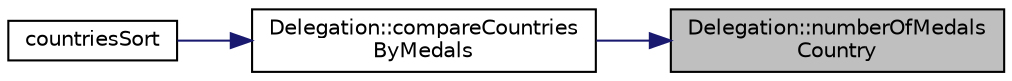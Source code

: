 digraph "Delegation::numberOfMedalsCountry"
{
 // LATEX_PDF_SIZE
  edge [fontname="Helvetica",fontsize="10",labelfontname="Helvetica",labelfontsize="10"];
  node [fontname="Helvetica",fontsize="10",shape=record];
  rankdir="RL";
  Node1 [label="Delegation::numberOfMedals\lCountry",height=0.2,width=0.4,color="black", fillcolor="grey75", style="filled", fontcolor="black",tooltip=" "];
  Node1 -> Node2 [dir="back",color="midnightblue",fontsize="10",style="solid",fontname="Helvetica"];
  Node2 [label="Delegation::compareCountries\lByMedals",height=0.2,width=0.4,color="black", fillcolor="white", style="filled",URL="$class_delegation.html#a9681aaffd0deb00cd44f88dc200c0392",tooltip=" "];
  Node2 -> Node3 [dir="back",color="midnightblue",fontsize="10",style="solid",fontname="Helvetica"];
  Node3 [label="countriesSort",height=0.2,width=0.4,color="black", fillcolor="white", style="filled",URL="$_delegation_8cpp.html#af4503dbf174fcc9d13608e7248ca7753",tooltip=" "];
}
